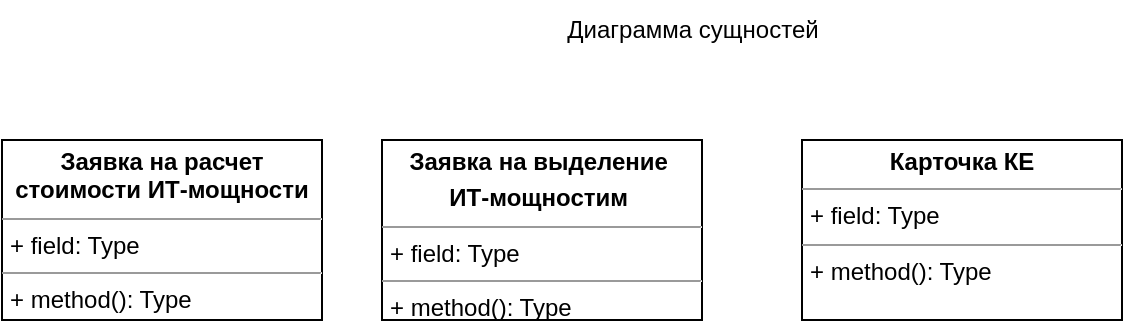 <mxfile version="20.4.0" type="github">
  <diagram name="Page-1" id="c4acf3e9-155e-7222-9cf6-157b1a14988f">
    <mxGraphModel dx="920" dy="446" grid="1" gridSize="10" guides="1" tooltips="1" connect="1" arrows="1" fold="1" page="1" pageScale="1" pageWidth="850" pageHeight="1100" background="none" math="0" shadow="0">
      <root>
        <mxCell id="0" />
        <mxCell id="1" parent="0" />
        <mxCell id="B1r-n0aBB-zkmNAvuoPs-1" value="Диаграмма сущностей" style="text;html=1;resizable=0;autosize=1;align=center;verticalAlign=middle;points=[];fillColor=none;strokeColor=none;rounded=0;" vertex="1" parent="1">
          <mxGeometry x="310" y="10" width="150" height="30" as="geometry" />
        </mxCell>
        <mxCell id="B1r-n0aBB-zkmNAvuoPs-6" value="&lt;p style=&quot;margin:0px;margin-top:4px;text-align:center;&quot;&gt;&lt;b&gt;Заявка на выделение&amp;nbsp;&lt;/b&gt;&lt;/p&gt;&lt;p style=&quot;margin:0px;margin-top:4px;text-align:center;&quot;&gt;&lt;b&gt;ИТ-мощностим&amp;nbsp;&lt;/b&gt;&lt;/p&gt;&lt;hr size=&quot;1&quot;&gt;&lt;p style=&quot;margin:0px;margin-left:4px;&quot;&gt;+ field: Type&lt;/p&gt;&lt;hr size=&quot;1&quot;&gt;&lt;p style=&quot;margin:0px;margin-left:4px;&quot;&gt;+ method(): Type&lt;/p&gt;" style="verticalAlign=top;align=left;overflow=fill;fontSize=12;fontFamily=Helvetica;html=1;" vertex="1" parent="1">
          <mxGeometry x="230" y="80" width="160" height="90" as="geometry" />
        </mxCell>
        <mxCell id="B1r-n0aBB-zkmNAvuoPs-11" value="&lt;p style=&quot;margin:0px;margin-top:4px;text-align:center;&quot;&gt;&lt;b&gt;Заявка на расчет&lt;br style=&quot;padding: 0px; margin: 0px;&quot;&gt;стоимости ИТ-мощности&lt;/b&gt;&lt;br&gt;&lt;/p&gt;&lt;hr size=&quot;1&quot;&gt;&lt;p style=&quot;margin:0px;margin-left:4px;&quot;&gt;+ field: Type&lt;/p&gt;&lt;hr size=&quot;1&quot;&gt;&lt;p style=&quot;margin:0px;margin-left:4px;&quot;&gt;+ method(): Type&lt;/p&gt;" style="verticalAlign=top;align=left;overflow=fill;fontSize=12;fontFamily=Helvetica;html=1;" vertex="1" parent="1">
          <mxGeometry x="40" y="80" width="160" height="90" as="geometry" />
        </mxCell>
        <mxCell id="B1r-n0aBB-zkmNAvuoPs-12" value="&lt;p style=&quot;margin:0px;margin-top:4px;text-align:center;&quot;&gt;&lt;b&gt;Карточка КЕ&lt;/b&gt;&lt;/p&gt;&lt;hr size=&quot;1&quot;&gt;&lt;p style=&quot;margin:0px;margin-left:4px;&quot;&gt;+ field: Type&lt;/p&gt;&lt;hr size=&quot;1&quot;&gt;&lt;p style=&quot;margin:0px;margin-left:4px;&quot;&gt;+ method(): Type&lt;/p&gt;" style="verticalAlign=top;align=left;overflow=fill;fontSize=12;fontFamily=Helvetica;html=1;" vertex="1" parent="1">
          <mxGeometry x="440" y="80" width="160" height="90" as="geometry" />
        </mxCell>
      </root>
    </mxGraphModel>
  </diagram>
</mxfile>
